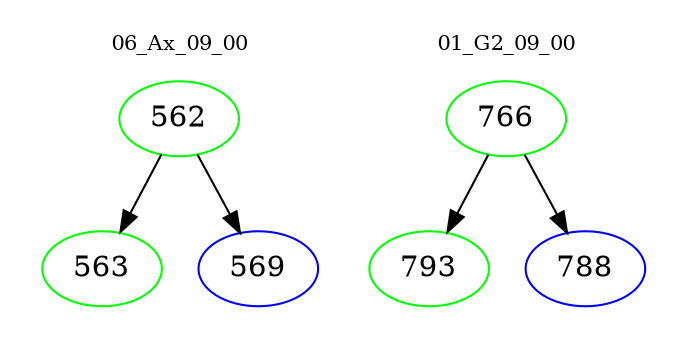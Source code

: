 digraph{
subgraph cluster_0 {
color = white
label = "06_Ax_09_00";
fontsize=10;
T0_562 [label="562", color="green"]
T0_562 -> T0_563 [color="black"]
T0_563 [label="563", color="green"]
T0_562 -> T0_569 [color="black"]
T0_569 [label="569", color="blue"]
}
subgraph cluster_1 {
color = white
label = "01_G2_09_00";
fontsize=10;
T1_766 [label="766", color="green"]
T1_766 -> T1_793 [color="black"]
T1_793 [label="793", color="green"]
T1_766 -> T1_788 [color="black"]
T1_788 [label="788", color="blue"]
}
}
